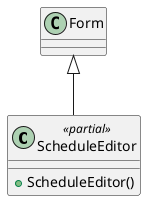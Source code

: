@startuml
class ScheduleEditor <<partial>> {
    + ScheduleEditor()
}
Form <|-- ScheduleEditor
@enduml
